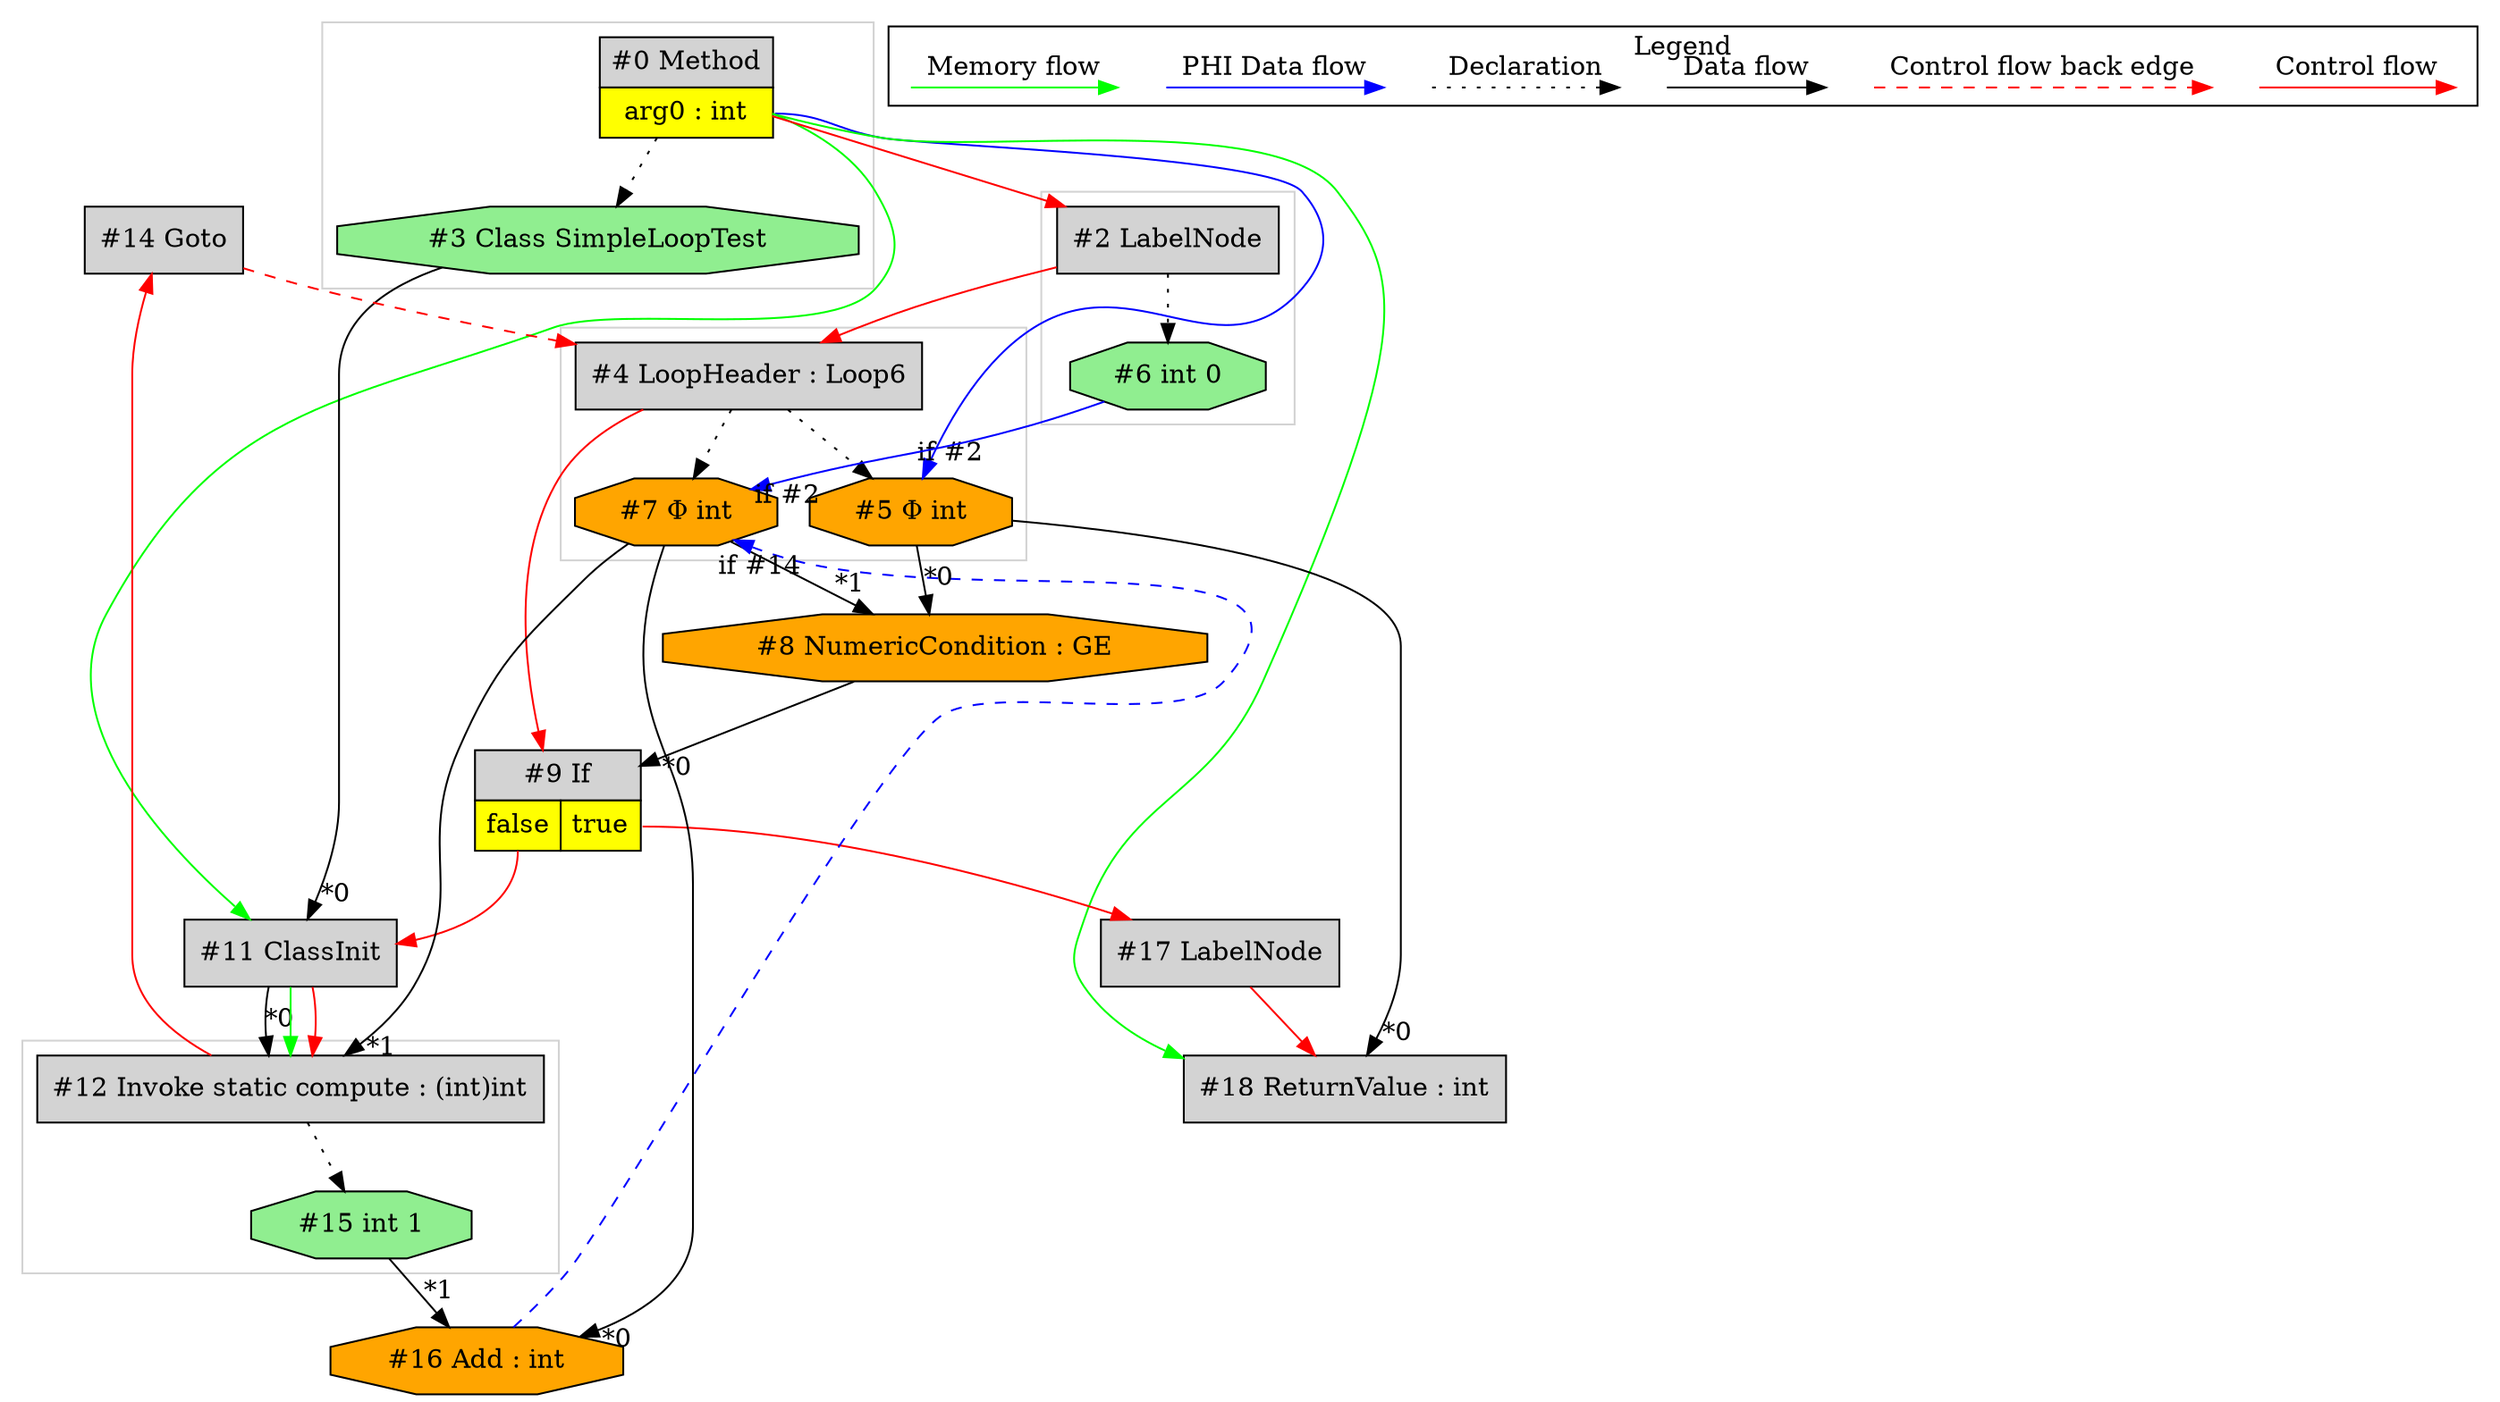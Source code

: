 digraph {
 ordering="in";
 node0[margin="0", label=<<table border="0" cellborder="1" cellspacing="0" cellpadding="5"><tr><td colspan="1">#0 Method</td></tr><tr><td port="prj1" bgcolor="yellow">arg0 : int</td></tr></table>>,shape=none, fillcolor=lightgrey, style=filled];
 node11[label="#11 ClassInit",shape=box, fillcolor=lightgrey, style=filled];
 node3 -> node11[headlabel="*0", labeldistance=2];
 node0 -> node11[labeldistance=2, color=green, constraint=false];
 node9:prj10 -> node11[labeldistance=2, color=red, fontcolor=red];
 node9[margin="0", label=<<table border="0" cellborder="1" cellspacing="0" cellpadding="5"><tr><td colspan="2">#9 If</td></tr><tr><td port="prj10" bgcolor="yellow">false</td><td port="prj13" bgcolor="yellow">true</td></tr></table>>,shape=none, fillcolor=lightgrey, style=filled];
 node8 -> node9[headlabel="*0", labeldistance=2];
 node4 -> node9[labeldistance=2, color=red, fontcolor=red];
 node4[label="#4 LoopHeader : Loop6",shape=box, fillcolor=lightgrey, style=filled];
 node2 -> node4[labeldistance=2, color=red, fontcolor=red];
 node14 -> node4[labeldistance=2, color=red, fontcolor=red, style=dashed];
 node14[label="#14 Goto",shape=box, fillcolor=lightgrey, style=filled];
 node12 -> node14[labeldistance=2, color=red, fontcolor=red];
 node12[label="#12 Invoke static compute : (int)int",shape=box, fillcolor=lightgrey, style=filled];
 node11 -> node12[headlabel="*0", labeldistance=2];
 node7 -> node12[headlabel="*1", labeldistance=2];
 node11 -> node12[labeldistance=2, color=green, constraint=false];
 node11 -> node12[labeldistance=2, color=red, fontcolor=red];
 node7[label="#7 Φ int",shape=octagon, fillcolor=orange, style=filled];
 node4 -> node7[style=dotted];
 node6 -> node7[headlabel="if #2", labeldistance=2, color=blue, constraint=false];
 node16 -> node7[headlabel="if #14", labeldistance=2, color=blue, constraint=false, style=dashed];
 node16[label="#16 Add : int",shape=octagon, fillcolor=orange, style=filled];
 node7 -> node16[headlabel="*0", labeldistance=2];
 node15 -> node16[headlabel="*1", labeldistance=2];
 node15[label="#15 int 1",shape=octagon, fillcolor=lightgreen, style=filled];
 node12 -> node15[style=dotted];
 node6[label="#6 int 0",shape=octagon, fillcolor=lightgreen, style=filled];
 node2 -> node6[style=dotted];
 node2[label="#2 LabelNode",shape=box, fillcolor=lightgrey, style=filled];
 node0 -> node2[labeldistance=2, color=red, fontcolor=red];
 node8[label="#8 NumericCondition : GE",shape=octagon, fillcolor=orange, style=filled];
 node5 -> node8[headlabel="*0", labeldistance=2];
 node7 -> node8[headlabel="*1", labeldistance=2];
 node5[label="#5 Φ int",shape=octagon, fillcolor=orange, style=filled];
 node4 -> node5[style=dotted];
 node0:prj1 -> node5[headlabel="if #2", labeldistance=2, color=blue, constraint=false];
 node18[label="#18 ReturnValue : int",shape=box, fillcolor=lightgrey, style=filled];
 node5 -> node18[headlabel="*0", labeldistance=2];
 node17 -> node18[labeldistance=2, color=red, fontcolor=red];
 node0 -> node18[labeldistance=2, color=green, constraint=false];
 node17[label="#17 LabelNode",shape=box, fillcolor=lightgrey, style=filled];
 node9:prj13 -> node17[labeldistance=2, color=red, fontcolor=red];
 node3[label="#3 Class SimpleLoopTest",shape=octagon, fillcolor=lightgreen, style=filled];
 node0 -> node3[style=dotted];
 subgraph cluster_0 {
  color=lightgray;
  node2;
  node6;
 }
 subgraph cluster_1 {
  color=lightgray;
  node12;
  node15;
 }
 subgraph cluster_2 {
  color=lightgray;
  node0;
  node3;
 }
 subgraph cluster_3 {
  color=lightgray;
  node4;
  node5;
  node7;
 }
 subgraph cluster_000 {
  label = "Legend";
  node [shape=point]
  {
   rank=same;
   c0 [style = invis];
   c1 [style = invis];
   c2 [style = invis];
   c3 [style = invis];
   d0 [style = invis];
   d1 [style = invis];
   d2 [style = invis];
   d3 [style = invis];
   d4 [style = invis];
   d5 [style = invis];
   d6 [style = invis];
   d7 [style = invis];
  }
  c0 -> c1 [label="Control flow", style=solid, color=red]
  c2 -> c3 [label="Control flow back edge", style=dashed, color=red]
  d0 -> d1 [label="Data flow"]
  d2 -> d3 [label="Declaration", style=dotted]
  d4 -> d5 [label="PHI Data flow", color=blue]
  d6 -> d7 [label="Memory flow", color=green]
 }

}
